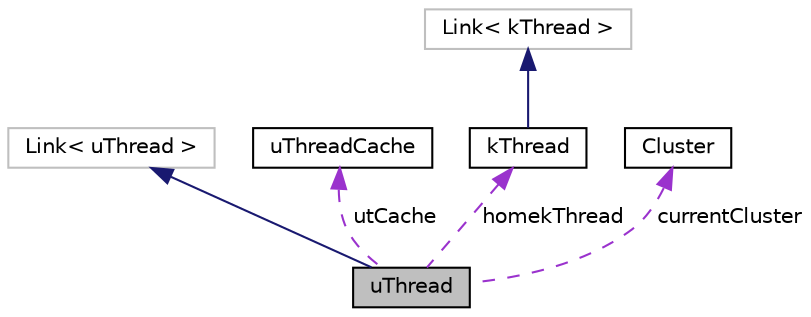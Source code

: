 digraph "uThread"
{
  edge [fontname="Helvetica",fontsize="10",labelfontname="Helvetica",labelfontsize="10"];
  node [fontname="Helvetica",fontsize="10",shape=record];
  Node1 [label="uThread",height=0.2,width=0.4,color="black", fillcolor="grey75", style="filled", fontcolor="black"];
  Node2 -> Node1 [dir="back",color="midnightblue",fontsize="10",style="solid",fontname="Helvetica"];
  Node2 [label="Link\< uThread \>",height=0.2,width=0.4,color="grey75", fillcolor="white", style="filled"];
  Node3 -> Node1 [dir="back",color="darkorchid3",fontsize="10",style="dashed",label=" utCache" ,fontname="Helvetica"];
  Node3 [label="uThreadCache",height=0.2,width=0.4,color="black", fillcolor="white", style="filled",URL="$classuThreadCache.html",tooltip="Data structure to cache uThreads. "];
  Node4 -> Node1 [dir="back",color="darkorchid3",fontsize="10",style="dashed",label=" homekThread" ,fontname="Helvetica"];
  Node4 [label="kThread",height=0.2,width=0.4,color="black", fillcolor="white", style="filled",URL="$classkThread.html",tooltip="Object to represent kernel threads. "];
  Node5 -> Node4 [dir="back",color="midnightblue",fontsize="10",style="solid",fontname="Helvetica"];
  Node5 [label="Link\< kThread \>",height=0.2,width=0.4,color="grey75", fillcolor="white", style="filled"];
  Node6 -> Node1 [dir="back",color="darkorchid3",fontsize="10",style="dashed",label=" currentCluster" ,fontname="Helvetica"];
  Node6 [label="Cluster",height=0.2,width=0.4,color="black", fillcolor="white", style="filled",URL="$classCluster.html",tooltip="Scheduler and Cluster of kThreads. "];
}
